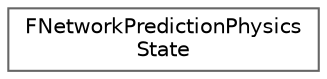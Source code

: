 digraph "Graphical Class Hierarchy"
{
 // INTERACTIVE_SVG=YES
 // LATEX_PDF_SIZE
  bgcolor="transparent";
  edge [fontname=Helvetica,fontsize=10,labelfontname=Helvetica,labelfontsize=10];
  node [fontname=Helvetica,fontsize=10,shape=box,height=0.2,width=0.4];
  rankdir="LR";
  Node0 [id="Node000000",label="FNetworkPredictionPhysics\lState",height=0.2,width=0.4,color="grey40", fillcolor="white", style="filled",URL="$db/db0/structFNetworkPredictionPhysicsState.html",tooltip=" "];
}
